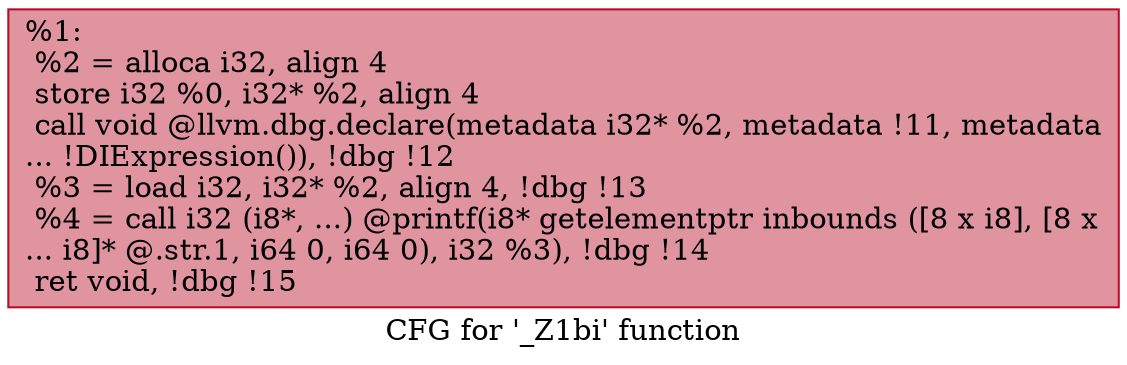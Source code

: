 digraph "CFG for '_Z1bi' function" {
	label="CFG for '_Z1bi' function";

	Node0x555555611d20 [shape=record,color="#b70d28ff", style=filled, fillcolor="#b70d2870",label="{%1:\l  %2 = alloca i32, align 4\l  store i32 %0, i32* %2, align 4\l  call void @llvm.dbg.declare(metadata i32* %2, metadata !11, metadata\l... !DIExpression()), !dbg !12\l  %3 = load i32, i32* %2, align 4, !dbg !13\l  %4 = call i32 (i8*, ...) @printf(i8* getelementptr inbounds ([8 x i8], [8 x\l... i8]* @.str.1, i64 0, i64 0), i32 %3), !dbg !14\l  ret void, !dbg !15\l}"];
}
